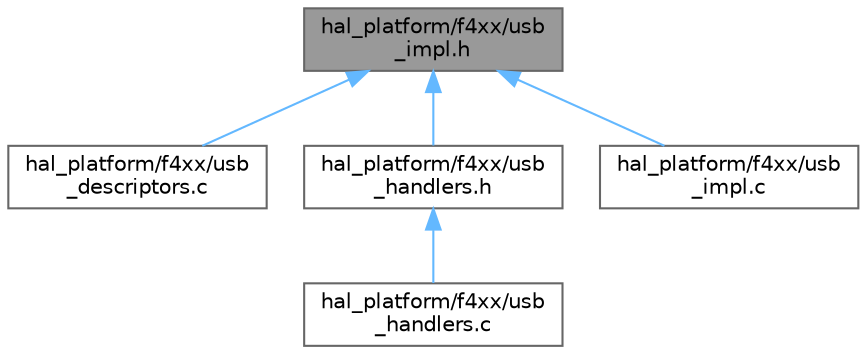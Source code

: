 digraph "hal_platform/f4xx/usb_impl.h"
{
 // INTERACTIVE_SVG=YES
 // LATEX_PDF_SIZE
  bgcolor="transparent";
  edge [fontname=Helvetica,fontsize=10,labelfontname=Helvetica,labelfontsize=10];
  node [fontname=Helvetica,fontsize=10,shape=box,height=0.2,width=0.4];
  Node1 [id="Node000001",label="hal_platform/f4xx/usb\l_impl.h",height=0.2,width=0.4,color="gray40", fillcolor="grey60", style="filled", fontcolor="black",tooltip=" "];
  Node1 -> Node2 [id="edge1_Node000001_Node000002",dir="back",color="steelblue1",style="solid",tooltip=" "];
  Node2 [id="Node000002",label="hal_platform/f4xx/usb\l_descriptors.c",height=0.2,width=0.4,color="grey40", fillcolor="white", style="filled",URL="$f4xx_2usb__descriptors_8c.html",tooltip=" "];
  Node1 -> Node3 [id="edge2_Node000001_Node000003",dir="back",color="steelblue1",style="solid",tooltip=" "];
  Node3 [id="Node000003",label="hal_platform/f4xx/usb\l_handlers.h",height=0.2,width=0.4,color="grey40", fillcolor="white", style="filled",URL="$f4xx_2usb__handlers_8h.html",tooltip=" "];
  Node3 -> Node4 [id="edge3_Node000003_Node000004",dir="back",color="steelblue1",style="solid",tooltip=" "];
  Node4 [id="Node000004",label="hal_platform/f4xx/usb\l_handlers.c",height=0.2,width=0.4,color="grey40", fillcolor="white", style="filled",URL="$f4xx_2usb__handlers_8c.html",tooltip=" "];
  Node1 -> Node5 [id="edge4_Node000001_Node000005",dir="back",color="steelblue1",style="solid",tooltip=" "];
  Node5 [id="Node000005",label="hal_platform/f4xx/usb\l_impl.c",height=0.2,width=0.4,color="grey40", fillcolor="white", style="filled",URL="$f4xx_2usb__impl_8c.html",tooltip=" "];
}
